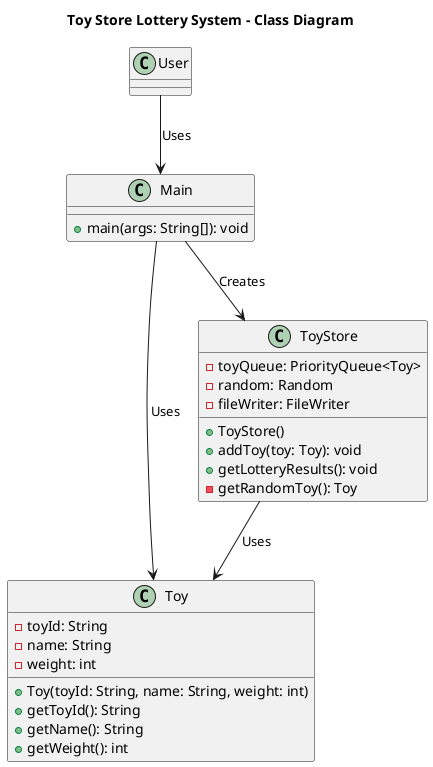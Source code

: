 @startuml
title Toy Store Lottery System - Class Diagram

class Toy {
    - toyId: String
    - name: String
    - weight: int

    + Toy(toyId: String, name: String, weight: int)
    + getToyId(): String
    + getName(): String
    + getWeight(): int
}

class ToyStore {
    - toyQueue: PriorityQueue<Toy>
    - random: Random
    - fileWriter: FileWriter

    + ToyStore()
    + addToy(toy: Toy): void
    + getLotteryResults(): void
    - getRandomToy(): Toy
}

class Main {
    + main(args: String[]): void
}

User --> Main: Uses
Main --> ToyStore: Creates
Main --> Toy: Uses
ToyStore --> Toy: Uses

@enduml
